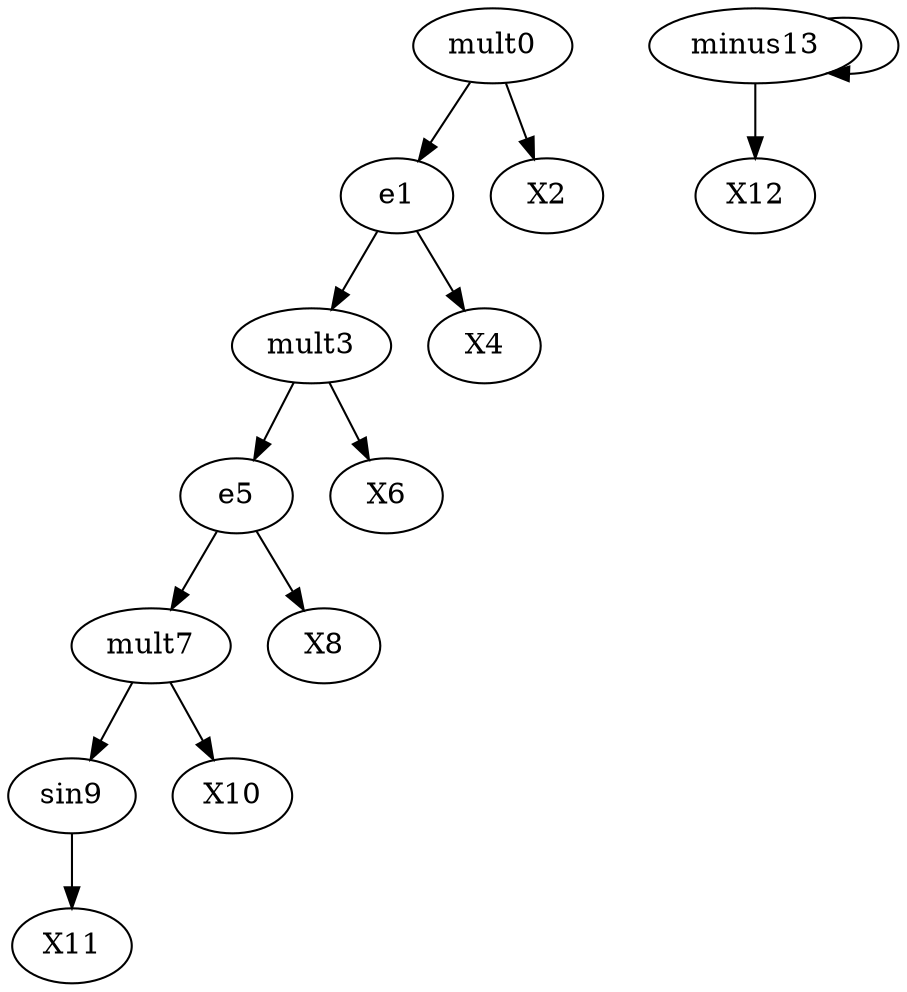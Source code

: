 digraph T {
	mult0 -> e1;
	mult0 -> X2;
	e1 -> mult3;
	e1 -> X4;
	mult3 -> e5;
	mult3 -> X6;
	e5 -> mult7;
	e5 -> X8;
	mult7 -> sin9;
	mult7 -> X10;
	sin9 -> X11;
	minus13 -> X12;
	minus13 -> minus13;
}
